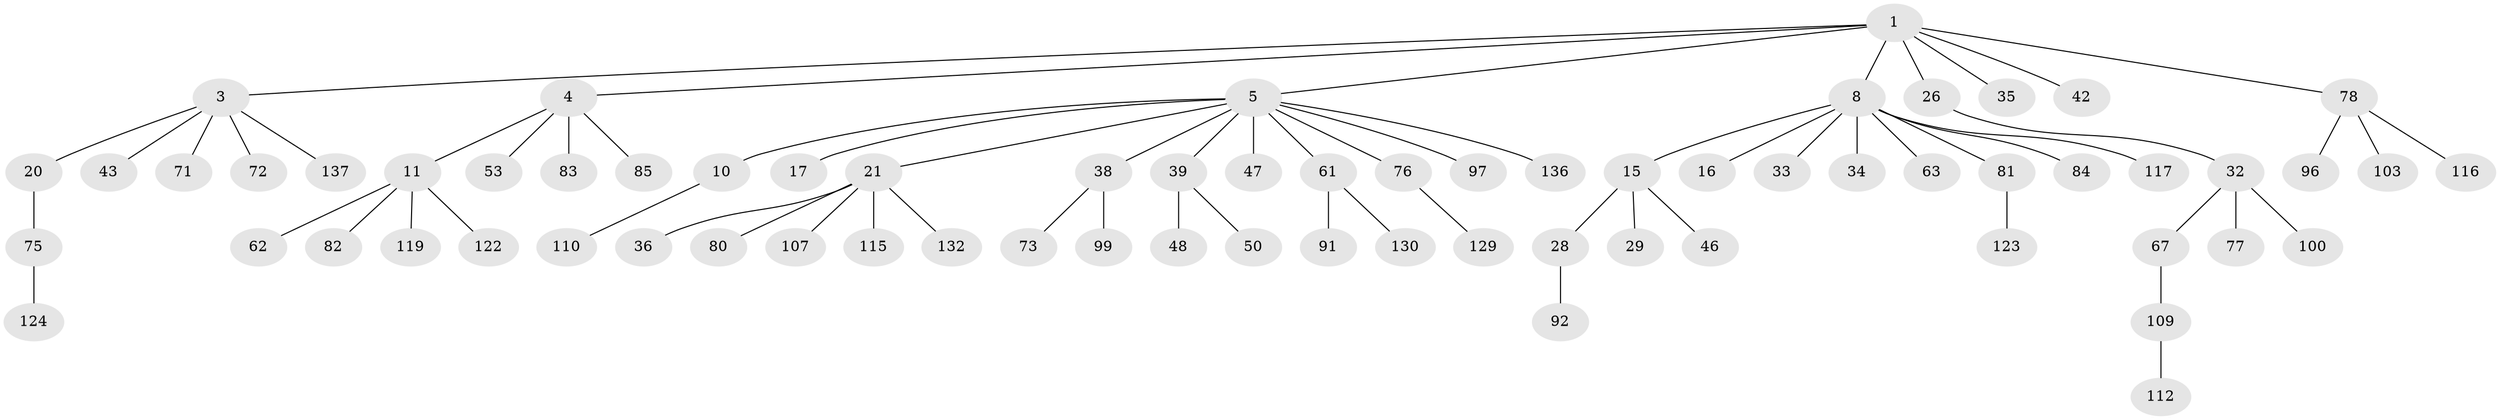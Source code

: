 // original degree distribution, {7: 0.014388489208633094, 3: 0.14388489208633093, 4: 0.06474820143884892, 9: 0.007194244604316547, 6: 0.02158273381294964, 2: 0.19424460431654678, 5: 0.014388489208633094, 1: 0.539568345323741}
// Generated by graph-tools (version 1.1) at 2025/15/03/09/25 04:15:39]
// undirected, 69 vertices, 68 edges
graph export_dot {
graph [start="1"]
  node [color=gray90,style=filled];
  1 [super="+2+52"];
  3 [super="+7"];
  4 [super="+6+40"];
  5 [super="+66+24+54+19+9+68"];
  8 [super="+27+13"];
  10 [super="+31"];
  11 [super="+98+135+12+86"];
  15 [super="+22"];
  16 [super="+45+111"];
  17 [super="+94"];
  20 [super="+23+79+134"];
  21 [super="+64+65+25"];
  26;
  28;
  29;
  32 [super="+56"];
  33;
  34;
  35 [super="+44"];
  36;
  38 [super="+58+59"];
  39;
  42 [super="+128+49"];
  43;
  46;
  47 [super="+70+95+60+51"];
  48 [super="+104+89"];
  50 [super="+133"];
  53;
  61;
  62;
  63 [super="+93"];
  67 [super="+69"];
  71 [super="+118+126"];
  72;
  73;
  75;
  76;
  77 [super="+120"];
  78;
  80;
  81 [super="+88"];
  82;
  83;
  84 [super="+114"];
  85;
  91;
  92 [super="+131"];
  96 [super="+106"];
  97;
  99;
  100;
  103 [super="+108"];
  107;
  109 [super="+121"];
  110;
  112;
  115;
  116;
  117;
  119;
  122;
  123;
  124;
  129;
  130;
  132;
  136;
  137;
  1 -- 4;
  1 -- 8;
  1 -- 26;
  1 -- 35;
  1 -- 42;
  1 -- 3;
  1 -- 5;
  1 -- 78;
  3 -- 20;
  3 -- 72;
  3 -- 137;
  3 -- 43;
  3 -- 71;
  4 -- 83;
  4 -- 11;
  4 -- 53;
  4 -- 85;
  5 -- 21;
  5 -- 39;
  5 -- 47;
  5 -- 97;
  5 -- 136;
  5 -- 61;
  5 -- 17;
  5 -- 38;
  5 -- 10;
  5 -- 76;
  8 -- 15;
  8 -- 33;
  8 -- 34;
  8 -- 16;
  8 -- 81;
  8 -- 84;
  8 -- 117;
  8 -- 63;
  10 -- 110;
  11 -- 62;
  11 -- 122;
  11 -- 119;
  11 -- 82;
  15 -- 28;
  15 -- 29;
  15 -- 46;
  20 -- 75;
  21 -- 36;
  21 -- 132;
  21 -- 80;
  21 -- 107;
  21 -- 115;
  26 -- 32;
  28 -- 92;
  32 -- 77;
  32 -- 100;
  32 -- 67;
  38 -- 73;
  38 -- 99;
  39 -- 48;
  39 -- 50;
  61 -- 91;
  61 -- 130;
  67 -- 109;
  75 -- 124;
  76 -- 129;
  78 -- 96;
  78 -- 103;
  78 -- 116;
  81 -- 123;
  109 -- 112;
}
